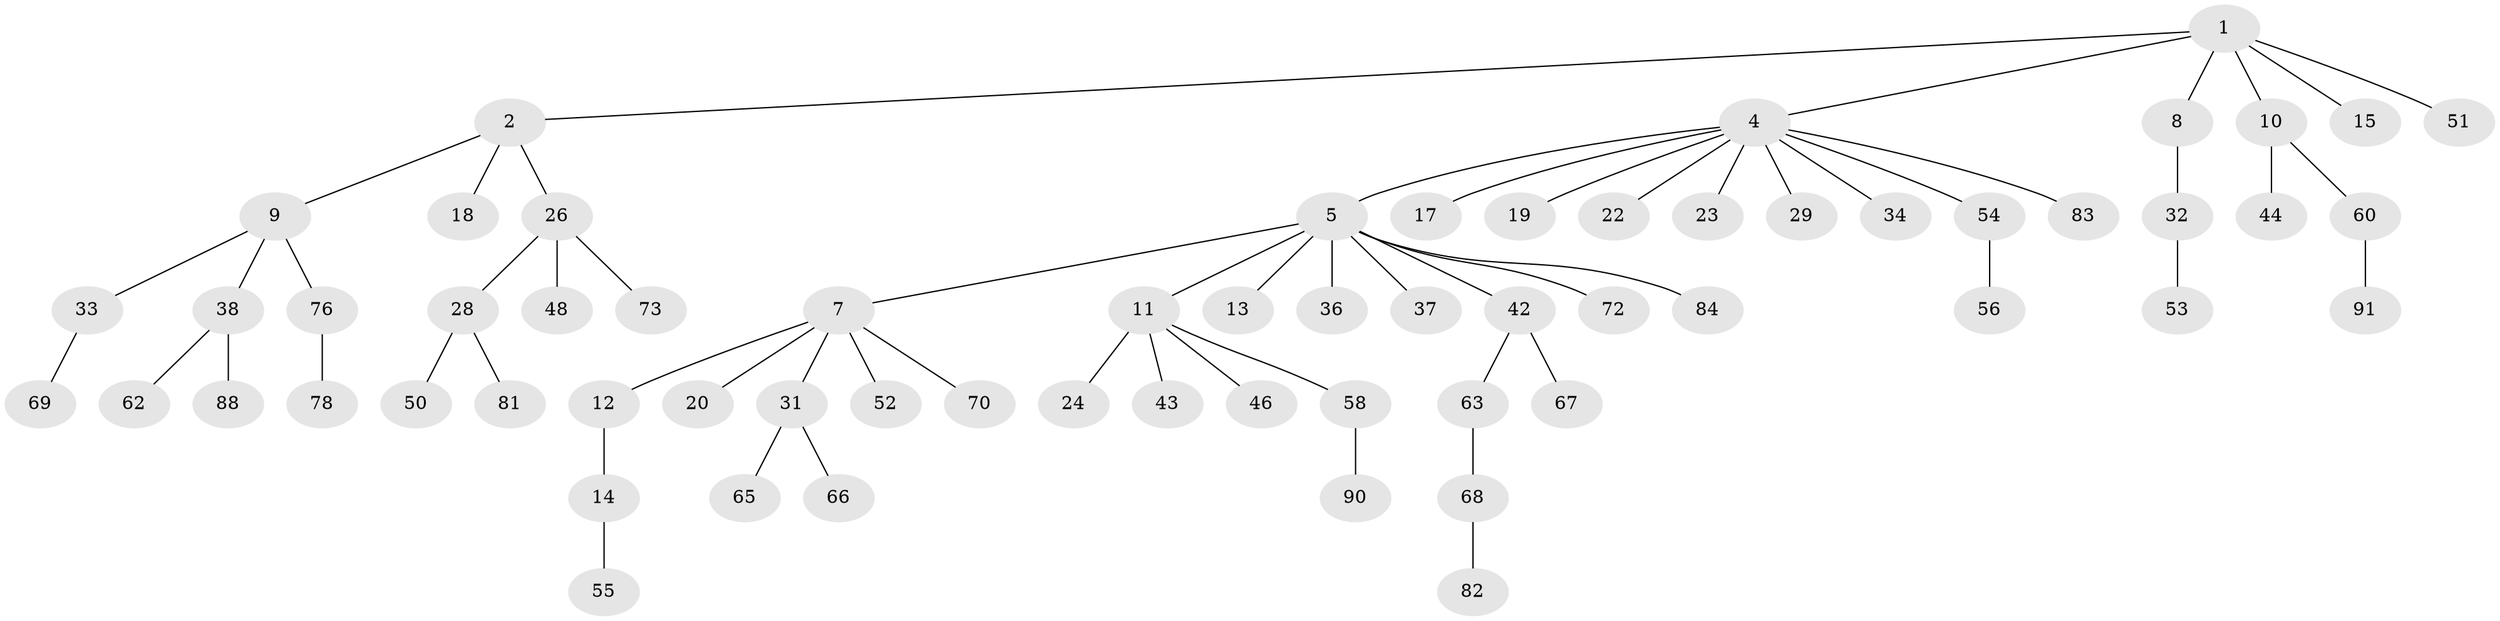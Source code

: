 // Generated by graph-tools (version 1.1) at 2025/52/02/27/25 19:52:11]
// undirected, 63 vertices, 62 edges
graph export_dot {
graph [start="1"]
  node [color=gray90,style=filled];
  1 [super="+3"];
  2 [super="+16"];
  4 [super="+6"];
  5 [super="+71"];
  7 [super="+27"];
  8 [super="+35"];
  9 [super="+74"];
  10 [super="+21"];
  11 [super="+30"];
  12 [super="+47"];
  13 [super="+80"];
  14 [super="+86"];
  15;
  17 [super="+77"];
  18;
  19;
  20 [super="+25"];
  22;
  23;
  24 [super="+49"];
  26 [super="+41"];
  28 [super="+45"];
  29;
  31 [super="+61"];
  32;
  33 [super="+57"];
  34;
  36 [super="+40"];
  37;
  38 [super="+39"];
  42 [super="+92"];
  43;
  44;
  46;
  48;
  50;
  51 [super="+85"];
  52;
  53 [super="+75"];
  54;
  55;
  56;
  58 [super="+59"];
  60;
  62 [super="+79"];
  63 [super="+64"];
  65;
  66;
  67;
  68 [super="+87"];
  69;
  70;
  72;
  73;
  76;
  78 [super="+89"];
  81;
  82;
  83;
  84;
  88;
  90;
  91;
  1 -- 2;
  1 -- 15;
  1 -- 51;
  1 -- 4;
  1 -- 8;
  1 -- 10;
  2 -- 9;
  2 -- 26;
  2 -- 18;
  4 -- 5;
  4 -- 17;
  4 -- 22;
  4 -- 29;
  4 -- 34;
  4 -- 83;
  4 -- 19;
  4 -- 54;
  4 -- 23;
  5 -- 7;
  5 -- 11;
  5 -- 13;
  5 -- 36;
  5 -- 37;
  5 -- 42;
  5 -- 72;
  5 -- 84;
  7 -- 12;
  7 -- 20;
  7 -- 70;
  7 -- 52;
  7 -- 31;
  8 -- 32;
  9 -- 33;
  9 -- 38;
  9 -- 76;
  10 -- 60;
  10 -- 44;
  11 -- 24;
  11 -- 43;
  11 -- 46;
  11 -- 58;
  12 -- 14;
  14 -- 55;
  26 -- 28;
  26 -- 48;
  26 -- 73;
  28 -- 81;
  28 -- 50;
  31 -- 65;
  31 -- 66;
  32 -- 53;
  33 -- 69;
  38 -- 88;
  38 -- 62;
  42 -- 63;
  42 -- 67;
  54 -- 56;
  58 -- 90;
  60 -- 91;
  63 -- 68;
  68 -- 82;
  76 -- 78;
}
